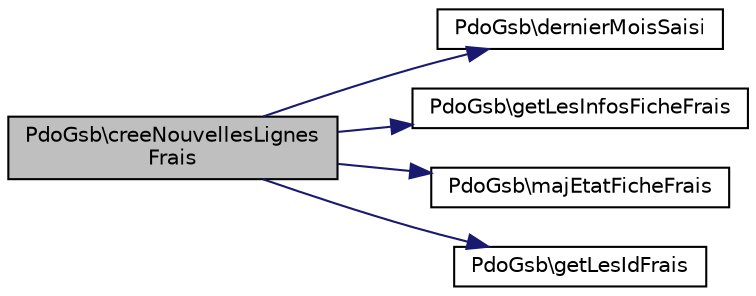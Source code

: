 digraph "PdoGsb\creeNouvellesLignesFrais"
{
 // LATEX_PDF_SIZE
  edge [fontname="Helvetica",fontsize="10",labelfontname="Helvetica",labelfontsize="10"];
  node [fontname="Helvetica",fontsize="10",shape=record];
  rankdir="LR";
  Node3 [label="PdoGsb\\creeNouvellesLignes\lFrais",height=0.2,width=0.4,color="black", fillcolor="grey75", style="filled", fontcolor="black",tooltip=" "];
  Node3 -> Node4 [color="midnightblue",fontsize="10",style="solid",fontname="Helvetica"];
  Node4 [label="PdoGsb\\dernierMoisSaisi",height=0.2,width=0.4,color="black", fillcolor="white", style="filled",URL="$class_pdo_gsb.html#a6a881f23f5e182ef89984fbcb2b11c0d",tooltip=" "];
  Node3 -> Node5 [color="midnightblue",fontsize="10",style="solid",fontname="Helvetica"];
  Node5 [label="PdoGsb\\getLesInfosFicheFrais",height=0.2,width=0.4,color="black", fillcolor="white", style="filled",URL="$class_pdo_gsb.html#a9c6ca5dccbd8fb81e24e8df9df698d41",tooltip=" "];
  Node3 -> Node6 [color="midnightblue",fontsize="10",style="solid",fontname="Helvetica"];
  Node6 [label="PdoGsb\\majEtatFicheFrais",height=0.2,width=0.4,color="black", fillcolor="white", style="filled",URL="$class_pdo_gsb.html#ae5e32ce4e68a5e82110a2b44150ca890",tooltip=" "];
  Node3 -> Node7 [color="midnightblue",fontsize="10",style="solid",fontname="Helvetica"];
  Node7 [label="PdoGsb\\getLesIdFrais",height=0.2,width=0.4,color="black", fillcolor="white", style="filled",URL="$class_pdo_gsb.html#af1532e4e39dddaa75b7b20813cc85c28",tooltip=" "];
}
